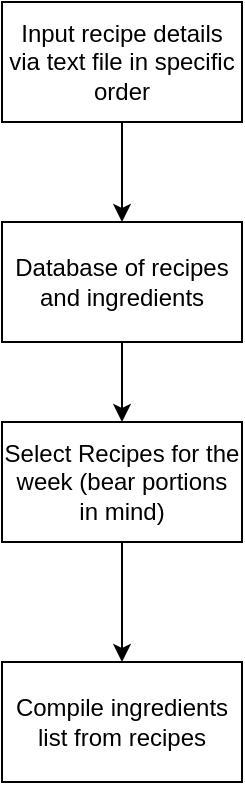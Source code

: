 <mxfile version="16.5.6" type="device"><diagram id="gmK6gP8N7MXIUM0cdYM7" name="Page-1"><mxGraphModel dx="1278" dy="579" grid="1" gridSize="10" guides="1" tooltips="1" connect="1" arrows="1" fold="1" page="1" pageScale="1" pageWidth="850" pageHeight="1100" math="0" shadow="0"><root><mxCell id="0"/><mxCell id="1" parent="0"/><mxCell id="BIVzzQESfdGnME3UW4pp-6" style="edgeStyle=orthogonalEdgeStyle;rounded=0;orthogonalLoop=1;jettySize=auto;html=1;exitX=0.5;exitY=1;exitDx=0;exitDy=0;entryX=0.5;entryY=0;entryDx=0;entryDy=0;" edge="1" parent="1" source="BIVzzQESfdGnME3UW4pp-1" target="BIVzzQESfdGnME3UW4pp-3"><mxGeometry relative="1" as="geometry"/></mxCell><mxCell id="BIVzzQESfdGnME3UW4pp-1" value="Database of recipes and ingredients" style="rounded=0;whiteSpace=wrap;html=1;" vertex="1" parent="1"><mxGeometry x="330" y="140" width="120" height="60" as="geometry"/></mxCell><mxCell id="BIVzzQESfdGnME3UW4pp-4" style="edgeStyle=orthogonalEdgeStyle;rounded=0;orthogonalLoop=1;jettySize=auto;html=1;exitX=0.5;exitY=1;exitDx=0;exitDy=0;entryX=0.5;entryY=0;entryDx=0;entryDy=0;" edge="1" parent="1" source="BIVzzQESfdGnME3UW4pp-2" target="BIVzzQESfdGnME3UW4pp-1"><mxGeometry relative="1" as="geometry"/></mxCell><mxCell id="BIVzzQESfdGnME3UW4pp-2" value="Input recipe details via text file in specific order" style="rounded=0;whiteSpace=wrap;html=1;" vertex="1" parent="1"><mxGeometry x="330" y="30" width="120" height="60" as="geometry"/></mxCell><mxCell id="BIVzzQESfdGnME3UW4pp-7" style="edgeStyle=orthogonalEdgeStyle;rounded=0;orthogonalLoop=1;jettySize=auto;html=1;exitX=0.5;exitY=1;exitDx=0;exitDy=0;entryX=0.5;entryY=0;entryDx=0;entryDy=0;" edge="1" parent="1" source="BIVzzQESfdGnME3UW4pp-3" target="BIVzzQESfdGnME3UW4pp-5"><mxGeometry relative="1" as="geometry"/></mxCell><mxCell id="BIVzzQESfdGnME3UW4pp-3" value="Select Recipes for the week (bear portions in mind)" style="rounded=0;whiteSpace=wrap;html=1;" vertex="1" parent="1"><mxGeometry x="330" y="240" width="120" height="60" as="geometry"/></mxCell><mxCell id="BIVzzQESfdGnME3UW4pp-5" value="Compile ingredients list from recipes" style="rounded=0;whiteSpace=wrap;html=1;" vertex="1" parent="1"><mxGeometry x="330" y="360" width="120" height="60" as="geometry"/></mxCell></root></mxGraphModel></diagram></mxfile>